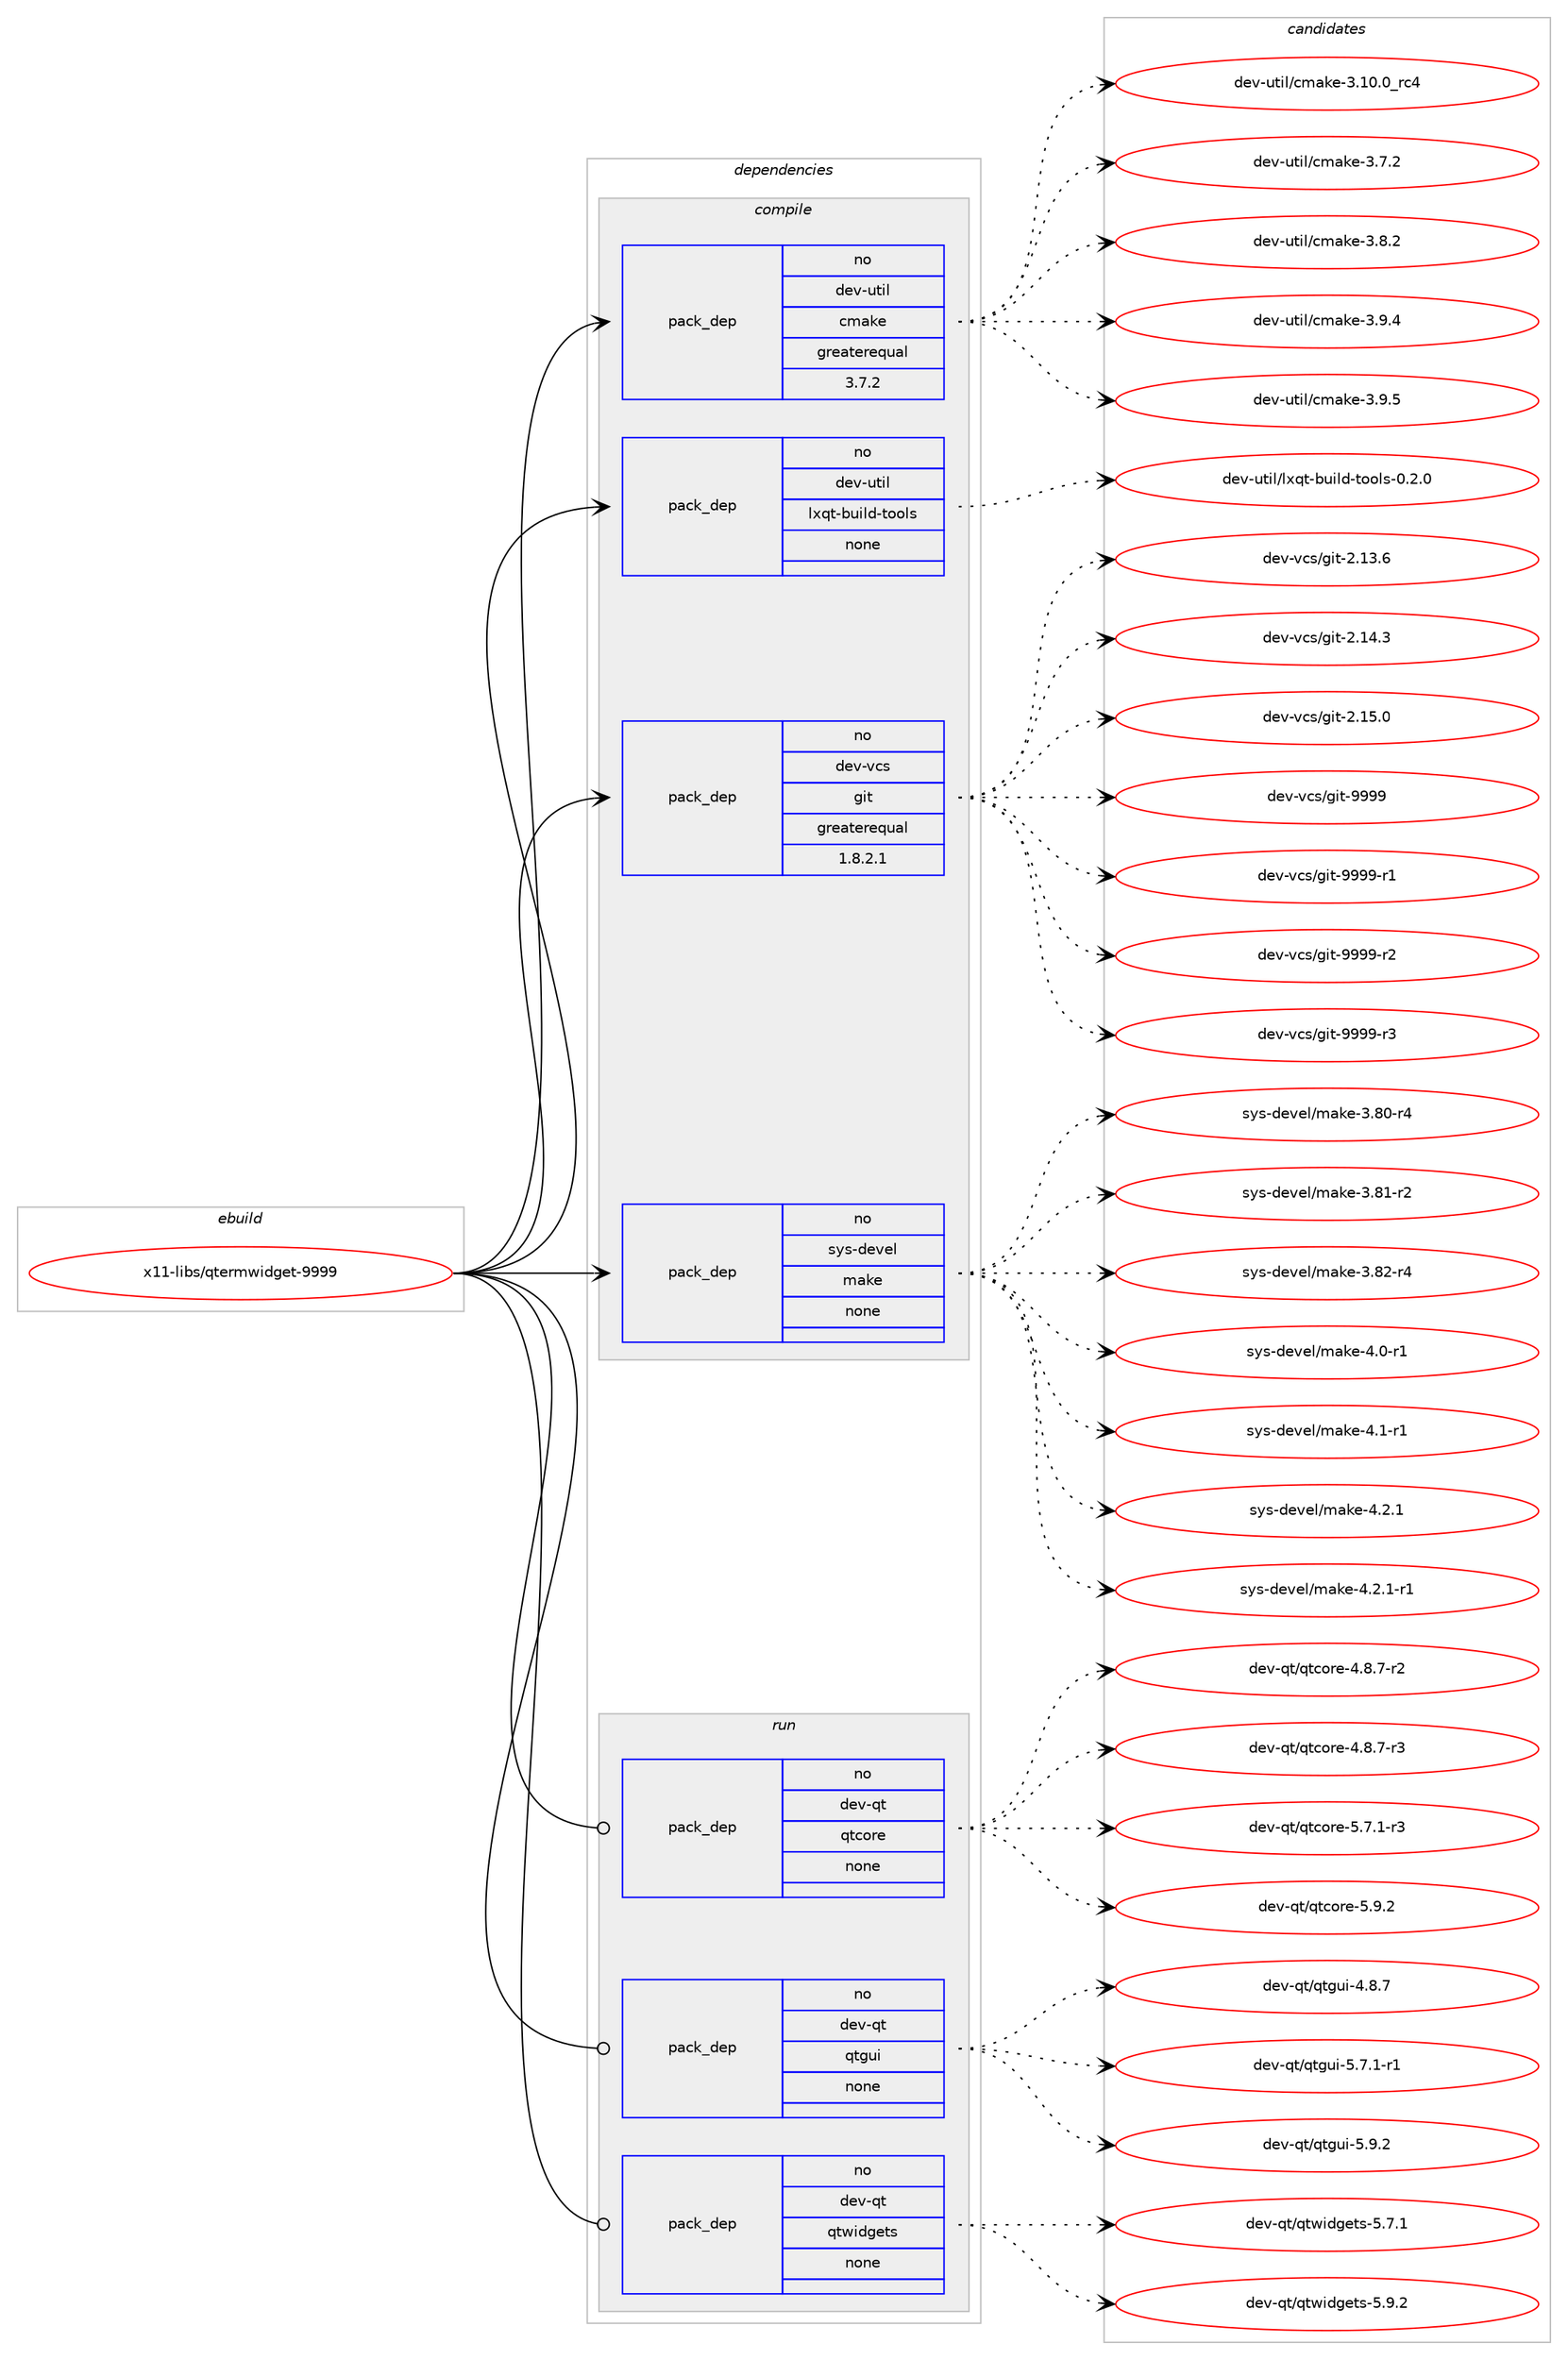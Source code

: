 digraph prolog {

# *************
# Graph options
# *************

newrank=true;
concentrate=true;
compound=true;
graph [rankdir=LR,fontname=Helvetica,fontsize=10,ranksep=1.5];#, ranksep=2.5, nodesep=0.2];
edge  [arrowhead=vee];
node  [fontname=Helvetica,fontsize=10];

# **********
# The ebuild
# **********

subgraph cluster_leftcol {
color=gray;
rank=same;
label=<<i>ebuild</i>>;
id [label="x11-libs/qtermwidget-9999", color=red, width=4, href="../x11-libs/qtermwidget-9999.svg"];
}

# ****************
# The dependencies
# ****************

subgraph cluster_midcol {
color=gray;
label=<<i>dependencies</i>>;
subgraph cluster_compile {
fillcolor="#eeeeee";
style=filled;
label=<<i>compile</i>>;
subgraph pack387869 {
dependency520435 [label=<<TABLE BORDER="0" CELLBORDER="1" CELLSPACING="0" CELLPADDING="4" WIDTH="220"><TR><TD ROWSPAN="6" CELLPADDING="30">pack_dep</TD></TR><TR><TD WIDTH="110">no</TD></TR><TR><TD>dev-util</TD></TR><TR><TD>cmake</TD></TR><TR><TD>greaterequal</TD></TR><TR><TD>3.7.2</TD></TR></TABLE>>, shape=none, color=blue];
}
id:e -> dependency520435:w [weight=20,style="solid",arrowhead="vee"];
subgraph pack387870 {
dependency520436 [label=<<TABLE BORDER="0" CELLBORDER="1" CELLSPACING="0" CELLPADDING="4" WIDTH="220"><TR><TD ROWSPAN="6" CELLPADDING="30">pack_dep</TD></TR><TR><TD WIDTH="110">no</TD></TR><TR><TD>dev-util</TD></TR><TR><TD>lxqt-build-tools</TD></TR><TR><TD>none</TD></TR><TR><TD></TD></TR></TABLE>>, shape=none, color=blue];
}
id:e -> dependency520436:w [weight=20,style="solid",arrowhead="vee"];
subgraph pack387871 {
dependency520437 [label=<<TABLE BORDER="0" CELLBORDER="1" CELLSPACING="0" CELLPADDING="4" WIDTH="220"><TR><TD ROWSPAN="6" CELLPADDING="30">pack_dep</TD></TR><TR><TD WIDTH="110">no</TD></TR><TR><TD>dev-vcs</TD></TR><TR><TD>git</TD></TR><TR><TD>greaterequal</TD></TR><TR><TD>1.8.2.1</TD></TR></TABLE>>, shape=none, color=blue];
}
id:e -> dependency520437:w [weight=20,style="solid",arrowhead="vee"];
subgraph pack387872 {
dependency520438 [label=<<TABLE BORDER="0" CELLBORDER="1" CELLSPACING="0" CELLPADDING="4" WIDTH="220"><TR><TD ROWSPAN="6" CELLPADDING="30">pack_dep</TD></TR><TR><TD WIDTH="110">no</TD></TR><TR><TD>sys-devel</TD></TR><TR><TD>make</TD></TR><TR><TD>none</TD></TR><TR><TD></TD></TR></TABLE>>, shape=none, color=blue];
}
id:e -> dependency520438:w [weight=20,style="solid",arrowhead="vee"];
}
subgraph cluster_compileandrun {
fillcolor="#eeeeee";
style=filled;
label=<<i>compile and run</i>>;
}
subgraph cluster_run {
fillcolor="#eeeeee";
style=filled;
label=<<i>run</i>>;
subgraph pack387873 {
dependency520439 [label=<<TABLE BORDER="0" CELLBORDER="1" CELLSPACING="0" CELLPADDING="4" WIDTH="220"><TR><TD ROWSPAN="6" CELLPADDING="30">pack_dep</TD></TR><TR><TD WIDTH="110">no</TD></TR><TR><TD>dev-qt</TD></TR><TR><TD>qtcore</TD></TR><TR><TD>none</TD></TR><TR><TD></TD></TR></TABLE>>, shape=none, color=blue];
}
id:e -> dependency520439:w [weight=20,style="solid",arrowhead="odot"];
subgraph pack387874 {
dependency520440 [label=<<TABLE BORDER="0" CELLBORDER="1" CELLSPACING="0" CELLPADDING="4" WIDTH="220"><TR><TD ROWSPAN="6" CELLPADDING="30">pack_dep</TD></TR><TR><TD WIDTH="110">no</TD></TR><TR><TD>dev-qt</TD></TR><TR><TD>qtgui</TD></TR><TR><TD>none</TD></TR><TR><TD></TD></TR></TABLE>>, shape=none, color=blue];
}
id:e -> dependency520440:w [weight=20,style="solid",arrowhead="odot"];
subgraph pack387875 {
dependency520441 [label=<<TABLE BORDER="0" CELLBORDER="1" CELLSPACING="0" CELLPADDING="4" WIDTH="220"><TR><TD ROWSPAN="6" CELLPADDING="30">pack_dep</TD></TR><TR><TD WIDTH="110">no</TD></TR><TR><TD>dev-qt</TD></TR><TR><TD>qtwidgets</TD></TR><TR><TD>none</TD></TR><TR><TD></TD></TR></TABLE>>, shape=none, color=blue];
}
id:e -> dependency520441:w [weight=20,style="solid",arrowhead="odot"];
}
}

# **************
# The candidates
# **************

subgraph cluster_choices {
rank=same;
color=gray;
label=<<i>candidates</i>>;

subgraph choice387869 {
color=black;
nodesep=1;
choice1001011184511711610510847991099710710145514649484648951149952 [label="dev-util/cmake-3.10.0_rc4", color=red, width=4,href="../dev-util/cmake-3.10.0_rc4.svg"];
choice10010111845117116105108479910997107101455146554650 [label="dev-util/cmake-3.7.2", color=red, width=4,href="../dev-util/cmake-3.7.2.svg"];
choice10010111845117116105108479910997107101455146564650 [label="dev-util/cmake-3.8.2", color=red, width=4,href="../dev-util/cmake-3.8.2.svg"];
choice10010111845117116105108479910997107101455146574652 [label="dev-util/cmake-3.9.4", color=red, width=4,href="../dev-util/cmake-3.9.4.svg"];
choice10010111845117116105108479910997107101455146574653 [label="dev-util/cmake-3.9.5", color=red, width=4,href="../dev-util/cmake-3.9.5.svg"];
dependency520435:e -> choice1001011184511711610510847991099710710145514649484648951149952:w [style=dotted,weight="100"];
dependency520435:e -> choice10010111845117116105108479910997107101455146554650:w [style=dotted,weight="100"];
dependency520435:e -> choice10010111845117116105108479910997107101455146564650:w [style=dotted,weight="100"];
dependency520435:e -> choice10010111845117116105108479910997107101455146574652:w [style=dotted,weight="100"];
dependency520435:e -> choice10010111845117116105108479910997107101455146574653:w [style=dotted,weight="100"];
}
subgraph choice387870 {
color=black;
nodesep=1;
choice1001011184511711610510847108120113116459811710510810045116111111108115454846504648 [label="dev-util/lxqt-build-tools-0.2.0", color=red, width=4,href="../dev-util/lxqt-build-tools-0.2.0.svg"];
dependency520436:e -> choice1001011184511711610510847108120113116459811710510810045116111111108115454846504648:w [style=dotted,weight="100"];
}
subgraph choice387871 {
color=black;
nodesep=1;
choice10010111845118991154710310511645504649514654 [label="dev-vcs/git-2.13.6", color=red, width=4,href="../dev-vcs/git-2.13.6.svg"];
choice10010111845118991154710310511645504649524651 [label="dev-vcs/git-2.14.3", color=red, width=4,href="../dev-vcs/git-2.14.3.svg"];
choice10010111845118991154710310511645504649534648 [label="dev-vcs/git-2.15.0", color=red, width=4,href="../dev-vcs/git-2.15.0.svg"];
choice1001011184511899115471031051164557575757 [label="dev-vcs/git-9999", color=red, width=4,href="../dev-vcs/git-9999.svg"];
choice10010111845118991154710310511645575757574511449 [label="dev-vcs/git-9999-r1", color=red, width=4,href="../dev-vcs/git-9999-r1.svg"];
choice10010111845118991154710310511645575757574511450 [label="dev-vcs/git-9999-r2", color=red, width=4,href="../dev-vcs/git-9999-r2.svg"];
choice10010111845118991154710310511645575757574511451 [label="dev-vcs/git-9999-r3", color=red, width=4,href="../dev-vcs/git-9999-r3.svg"];
dependency520437:e -> choice10010111845118991154710310511645504649514654:w [style=dotted,weight="100"];
dependency520437:e -> choice10010111845118991154710310511645504649524651:w [style=dotted,weight="100"];
dependency520437:e -> choice10010111845118991154710310511645504649534648:w [style=dotted,weight="100"];
dependency520437:e -> choice1001011184511899115471031051164557575757:w [style=dotted,weight="100"];
dependency520437:e -> choice10010111845118991154710310511645575757574511449:w [style=dotted,weight="100"];
dependency520437:e -> choice10010111845118991154710310511645575757574511450:w [style=dotted,weight="100"];
dependency520437:e -> choice10010111845118991154710310511645575757574511451:w [style=dotted,weight="100"];
}
subgraph choice387872 {
color=black;
nodesep=1;
choice11512111545100101118101108471099710710145514656484511452 [label="sys-devel/make-3.80-r4", color=red, width=4,href="../sys-devel/make-3.80-r4.svg"];
choice11512111545100101118101108471099710710145514656494511450 [label="sys-devel/make-3.81-r2", color=red, width=4,href="../sys-devel/make-3.81-r2.svg"];
choice11512111545100101118101108471099710710145514656504511452 [label="sys-devel/make-3.82-r4", color=red, width=4,href="../sys-devel/make-3.82-r4.svg"];
choice115121115451001011181011084710997107101455246484511449 [label="sys-devel/make-4.0-r1", color=red, width=4,href="../sys-devel/make-4.0-r1.svg"];
choice115121115451001011181011084710997107101455246494511449 [label="sys-devel/make-4.1-r1", color=red, width=4,href="../sys-devel/make-4.1-r1.svg"];
choice115121115451001011181011084710997107101455246504649 [label="sys-devel/make-4.2.1", color=red, width=4,href="../sys-devel/make-4.2.1.svg"];
choice1151211154510010111810110847109971071014552465046494511449 [label="sys-devel/make-4.2.1-r1", color=red, width=4,href="../sys-devel/make-4.2.1-r1.svg"];
dependency520438:e -> choice11512111545100101118101108471099710710145514656484511452:w [style=dotted,weight="100"];
dependency520438:e -> choice11512111545100101118101108471099710710145514656494511450:w [style=dotted,weight="100"];
dependency520438:e -> choice11512111545100101118101108471099710710145514656504511452:w [style=dotted,weight="100"];
dependency520438:e -> choice115121115451001011181011084710997107101455246484511449:w [style=dotted,weight="100"];
dependency520438:e -> choice115121115451001011181011084710997107101455246494511449:w [style=dotted,weight="100"];
dependency520438:e -> choice115121115451001011181011084710997107101455246504649:w [style=dotted,weight="100"];
dependency520438:e -> choice1151211154510010111810110847109971071014552465046494511449:w [style=dotted,weight="100"];
}
subgraph choice387873 {
color=black;
nodesep=1;
choice1001011184511311647113116991111141014552465646554511450 [label="dev-qt/qtcore-4.8.7-r2", color=red, width=4,href="../dev-qt/qtcore-4.8.7-r2.svg"];
choice1001011184511311647113116991111141014552465646554511451 [label="dev-qt/qtcore-4.8.7-r3", color=red, width=4,href="../dev-qt/qtcore-4.8.7-r3.svg"];
choice1001011184511311647113116991111141014553465546494511451 [label="dev-qt/qtcore-5.7.1-r3", color=red, width=4,href="../dev-qt/qtcore-5.7.1-r3.svg"];
choice100101118451131164711311699111114101455346574650 [label="dev-qt/qtcore-5.9.2", color=red, width=4,href="../dev-qt/qtcore-5.9.2.svg"];
dependency520439:e -> choice1001011184511311647113116991111141014552465646554511450:w [style=dotted,weight="100"];
dependency520439:e -> choice1001011184511311647113116991111141014552465646554511451:w [style=dotted,weight="100"];
dependency520439:e -> choice1001011184511311647113116991111141014553465546494511451:w [style=dotted,weight="100"];
dependency520439:e -> choice100101118451131164711311699111114101455346574650:w [style=dotted,weight="100"];
}
subgraph choice387874 {
color=black;
nodesep=1;
choice1001011184511311647113116103117105455246564655 [label="dev-qt/qtgui-4.8.7", color=red, width=4,href="../dev-qt/qtgui-4.8.7.svg"];
choice10010111845113116471131161031171054553465546494511449 [label="dev-qt/qtgui-5.7.1-r1", color=red, width=4,href="../dev-qt/qtgui-5.7.1-r1.svg"];
choice1001011184511311647113116103117105455346574650 [label="dev-qt/qtgui-5.9.2", color=red, width=4,href="../dev-qt/qtgui-5.9.2.svg"];
dependency520440:e -> choice1001011184511311647113116103117105455246564655:w [style=dotted,weight="100"];
dependency520440:e -> choice10010111845113116471131161031171054553465546494511449:w [style=dotted,weight="100"];
dependency520440:e -> choice1001011184511311647113116103117105455346574650:w [style=dotted,weight="100"];
}
subgraph choice387875 {
color=black;
nodesep=1;
choice1001011184511311647113116119105100103101116115455346554649 [label="dev-qt/qtwidgets-5.7.1", color=red, width=4,href="../dev-qt/qtwidgets-5.7.1.svg"];
choice1001011184511311647113116119105100103101116115455346574650 [label="dev-qt/qtwidgets-5.9.2", color=red, width=4,href="../dev-qt/qtwidgets-5.9.2.svg"];
dependency520441:e -> choice1001011184511311647113116119105100103101116115455346554649:w [style=dotted,weight="100"];
dependency520441:e -> choice1001011184511311647113116119105100103101116115455346574650:w [style=dotted,weight="100"];
}
}

}
